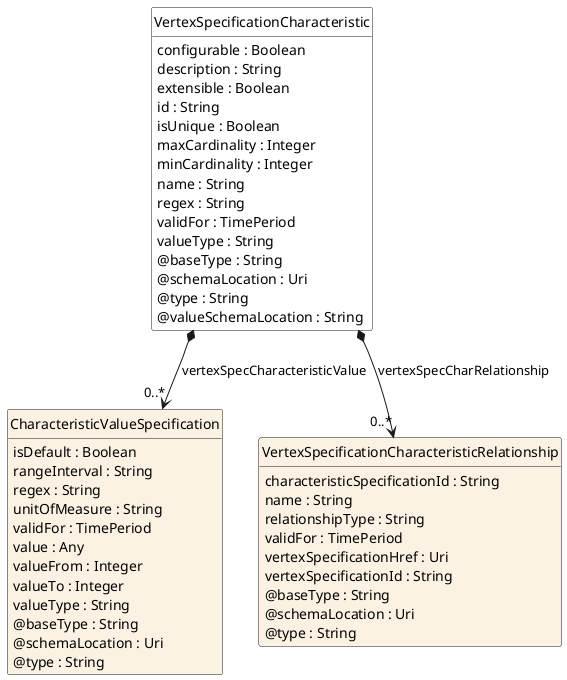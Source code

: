 @startuml
hide circle
hide methods
hide stereotype
show <<Enumeration>> stereotype
skinparam class {
   BackgroundColor<<Enumeration>> #E6F5F7
   BackgroundColor<<Ref>> #FFFFE0
   BackgroundColor<<Pivot>> #FFFFFFF
   BackgroundColor<<SimpleType>> #E2F0DA
   BackgroundColor #FCF2E3
}

class VertexSpecificationCharacteristic <<Pivot>> {
    configurable : Boolean
    description : String
    extensible : Boolean
    id : String
    isUnique : Boolean
    maxCardinality : Integer
    minCardinality : Integer
    name : String
    regex : String
    validFor : TimePeriod
    valueType : String
    @baseType : String
    @schemaLocation : Uri
    @type : String
    @valueSchemaLocation : String
}

class CharacteristicValueSpecification  {
    isDefault : Boolean
    rangeInterval : String
    regex : String
    unitOfMeasure : String
    validFor : TimePeriod
    value : Any
    valueFrom : Integer
    valueTo : Integer
    valueType : String
    @baseType : String
    @schemaLocation : Uri
    @type : String
}

class VertexSpecificationCharacteristicRelationship  {
    characteristicSpecificationId : String
    name : String
    relationshipType : String
    validFor : TimePeriod
    vertexSpecificationHref : Uri
    vertexSpecificationId : String
    @baseType : String
    @schemaLocation : Uri
    @type : String
}

VertexSpecificationCharacteristic *-->  "0..*" VertexSpecificationCharacteristicRelationship : vertexSpecCharRelationship

VertexSpecificationCharacteristic *-->  "0..*" CharacteristicValueSpecification : vertexSpecCharacteristicValue

@enduml